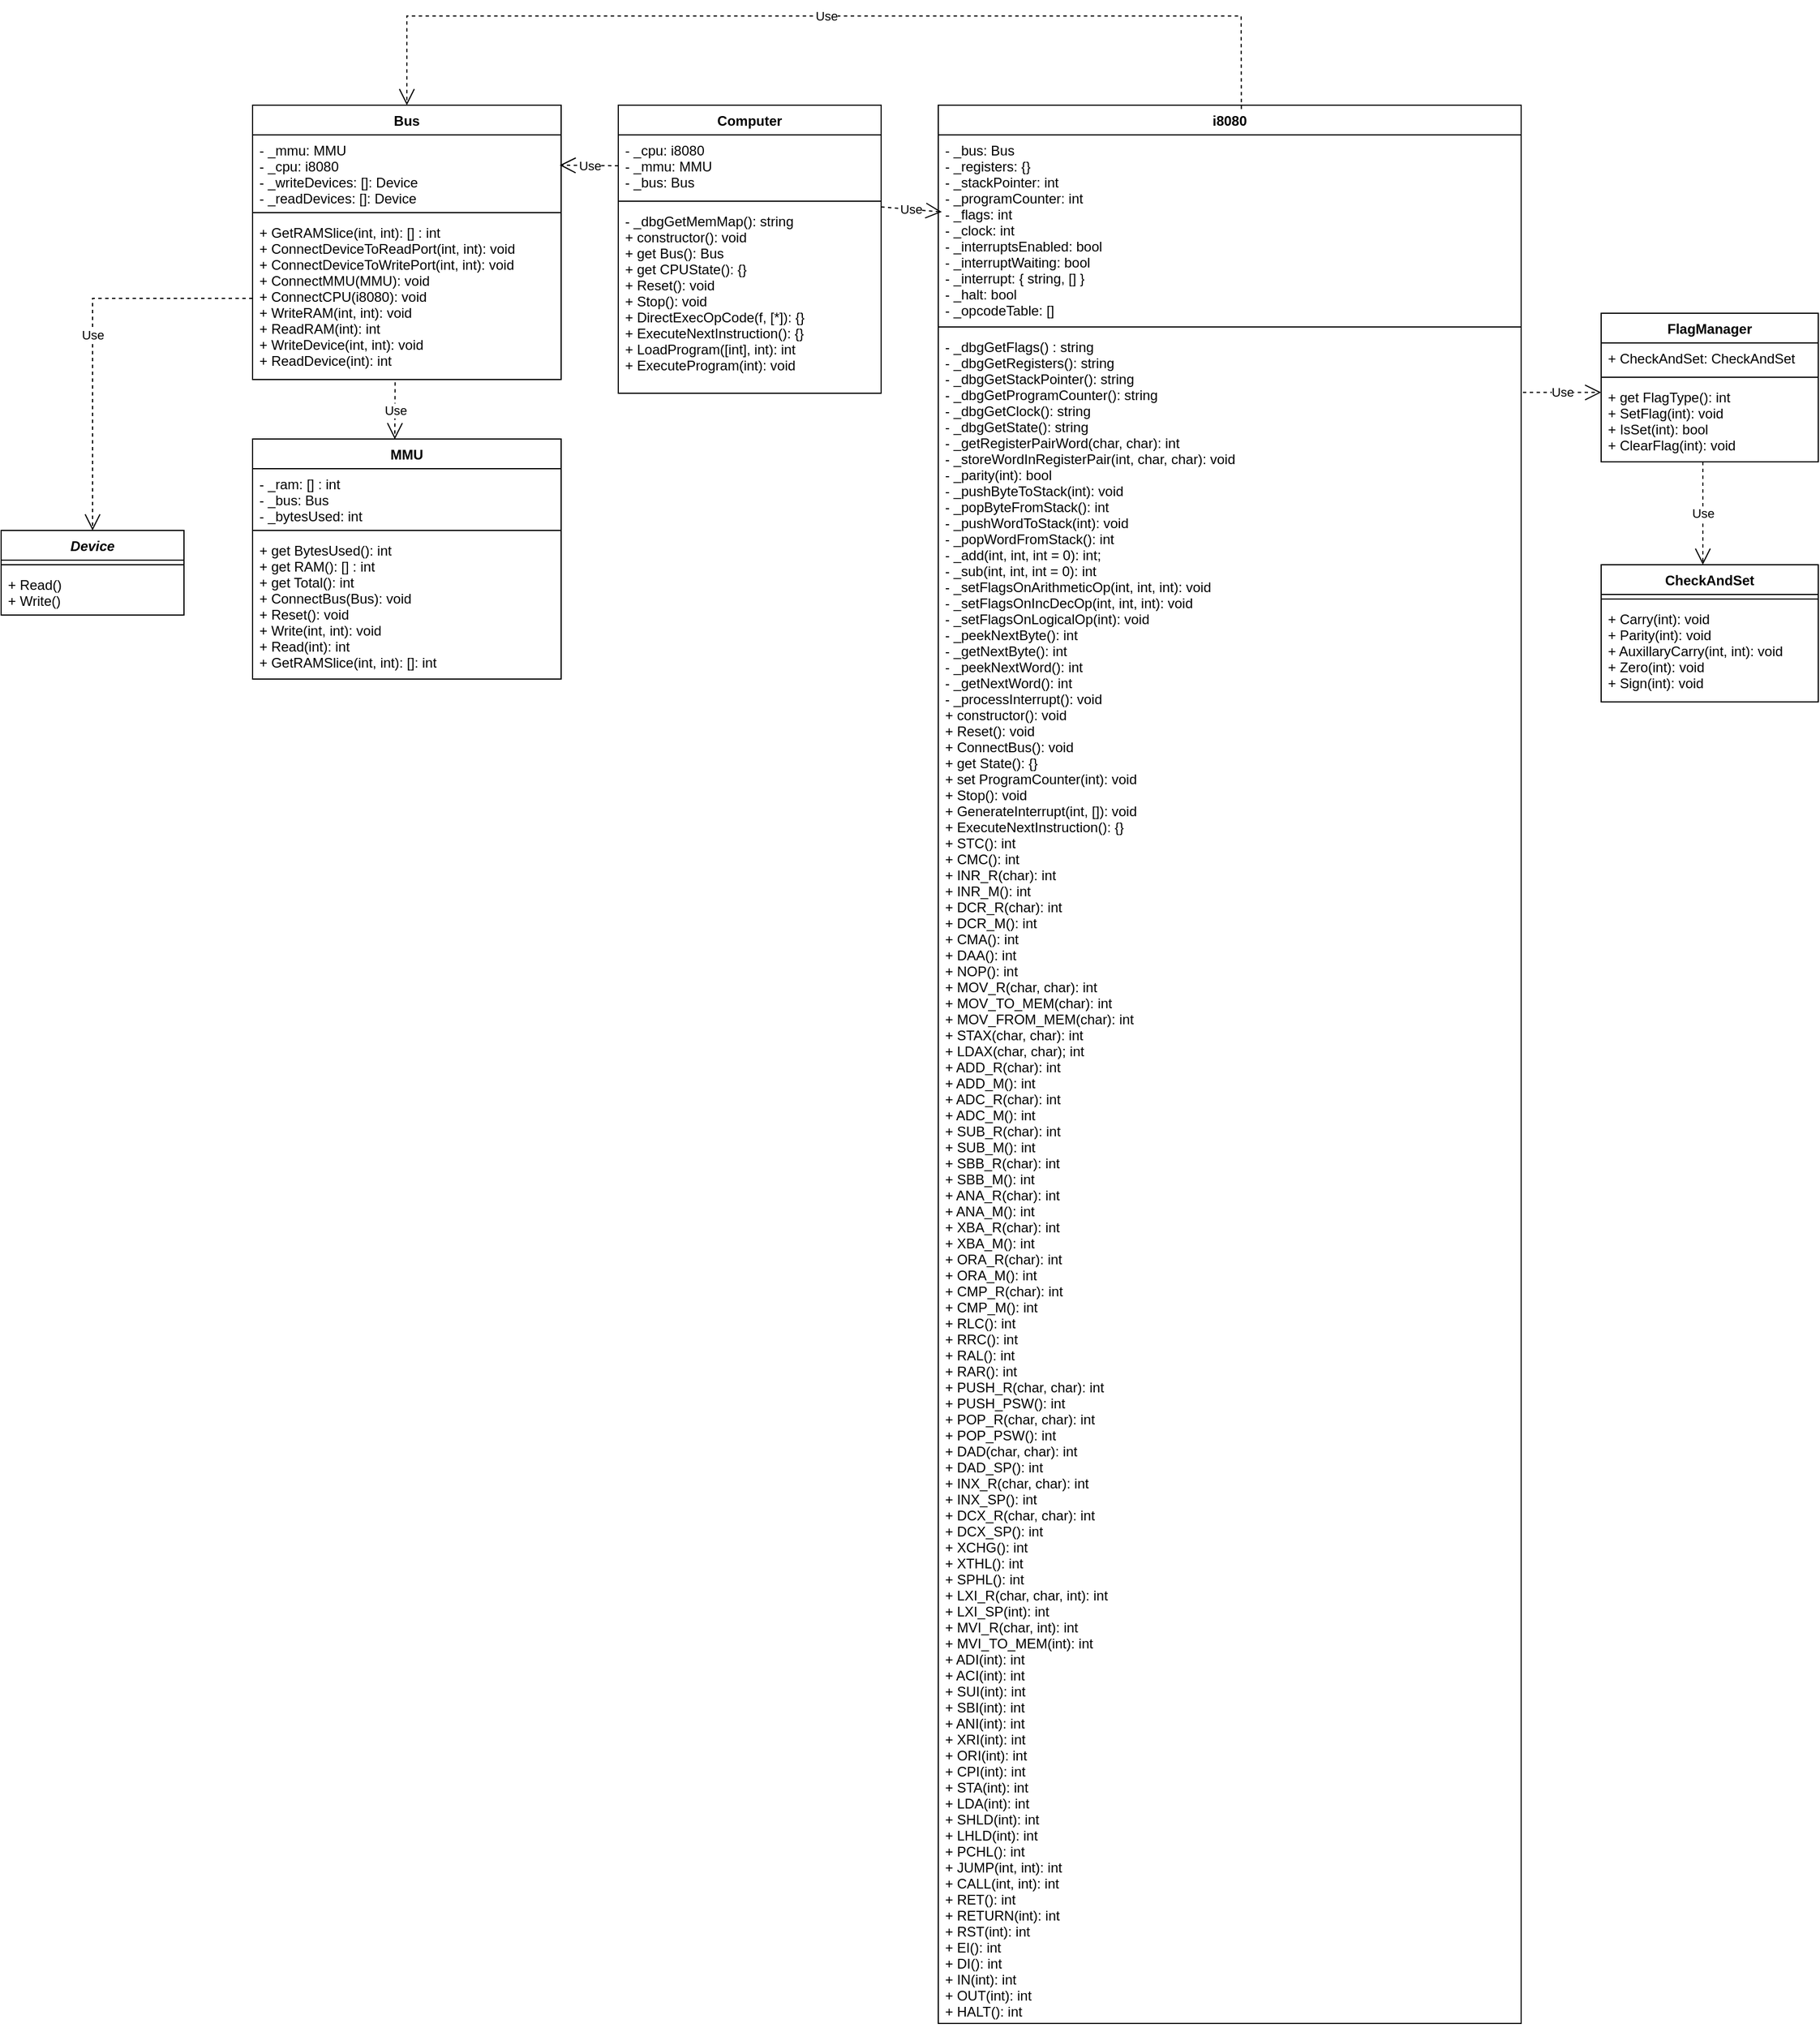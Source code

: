 <mxfile version="19.0.2" type="device"><diagram id="dswvZ1UtxOjx0oFg2ns5" name="Page-1"><mxGraphModel dx="3253" dy="1361" grid="1" gridSize="10" guides="1" tooltips="1" connect="1" arrows="1" fold="1" page="1" pageScale="1" pageWidth="827" pageHeight="1169" math="0" shadow="0"><root><mxCell id="0"/><mxCell id="1" parent="0"/><mxCell id="cg4AusJMjYLe9rkiE9vo-33" style="edgeStyle=orthogonalEdgeStyle;rounded=0;orthogonalLoop=1;jettySize=auto;html=1;exitX=1;exitY=0.5;exitDx=0;exitDy=0;exitPerimeter=0;entryX=1;entryY=0.5;entryDx=0;entryDy=0;fontSize=10;" parent="1" edge="1"><mxGeometry relative="1" as="geometry"><Array as="points"><mxPoint x="370" y="938"/><mxPoint x="370" y="250"/></Array><mxPoint x="180" y="250" as="targetPoint"/></mxGeometry></mxCell><mxCell id="lUlyVzBeCz4YOQqWq3K9-1" value="Computer" style="swimlane;fontStyle=1;align=center;verticalAlign=top;childLayout=stackLayout;horizontal=1;startSize=26;horizontalStack=0;resizeParent=1;resizeParentMax=0;resizeLast=0;collapsible=1;marginBottom=0;" parent="1" vertex="1"><mxGeometry x="100" y="1098" width="230" height="252" as="geometry"><mxRectangle x="340" y="1380" width="90" height="26" as="alternateBounds"/></mxGeometry></mxCell><mxCell id="lUlyVzBeCz4YOQqWq3K9-2" value="- _cpu: i8080&#10;- _mmu: MMU&#10;- _bus: Bus" style="text;strokeColor=none;fillColor=none;align=left;verticalAlign=top;spacingLeft=4;spacingRight=4;overflow=hidden;rotatable=0;points=[[0,0.5],[1,0.5]];portConstraint=eastwest;" parent="lUlyVzBeCz4YOQqWq3K9-1" vertex="1"><mxGeometry y="26" width="230" height="54" as="geometry"/></mxCell><mxCell id="lUlyVzBeCz4YOQqWq3K9-3" value="" style="line;strokeWidth=1;fillColor=none;align=left;verticalAlign=middle;spacingTop=-1;spacingLeft=3;spacingRight=3;rotatable=0;labelPosition=right;points=[];portConstraint=eastwest;" parent="lUlyVzBeCz4YOQqWq3K9-1" vertex="1"><mxGeometry y="80" width="230" height="8" as="geometry"/></mxCell><mxCell id="lUlyVzBeCz4YOQqWq3K9-4" value="- _dbgGetMemMap(): string&#10;+ constructor(): void&#10;+ get Bus(): Bus&#10;+ get CPUState(): {}&#10;+ Reset(): void&#10;+ Stop(): void&#10;+ DirectExecOpCode(f, [*]): {}&#10;+ ExecuteNextInstruction(): {}&#10;+ LoadProgram([int], int): int&#10;+ ExecuteProgram(int): void&#10;&#10;&#10;" style="text;strokeColor=none;fillColor=none;align=left;verticalAlign=top;spacingLeft=4;spacingRight=4;overflow=hidden;rotatable=0;points=[[0,0.5],[1,0.5]];portConstraint=eastwest;" parent="lUlyVzBeCz4YOQqWq3K9-1" vertex="1"><mxGeometry y="88" width="230" height="164" as="geometry"/></mxCell><mxCell id="lUlyVzBeCz4YOQqWq3K9-13" value="i8080" style="swimlane;fontStyle=1;align=center;verticalAlign=top;childLayout=stackLayout;horizontal=1;startSize=26;horizontalStack=0;resizeParent=1;resizeParentMax=0;resizeLast=0;collapsible=1;marginBottom=0;" parent="1" vertex="1"><mxGeometry x="380" y="1098" width="510" height="1678" as="geometry"/></mxCell><mxCell id="lUlyVzBeCz4YOQqWq3K9-14" value="- _bus: Bus&#10;- _registers: {}&#10;- _stackPointer: int&#10;- _programCounter: int&#10;- _flags: int&#10;- _clock: int&#10;- _interruptsEnabled: bool&#10;- _interruptWaiting: bool&#10;- _interrupt: { string, [] }&#10;- _halt: bool&#10;- _opcodeTable: []" style="text;strokeColor=none;fillColor=none;align=left;verticalAlign=top;spacingLeft=4;spacingRight=4;overflow=hidden;rotatable=0;points=[[0,0.5],[1,0.5]];portConstraint=eastwest;" parent="lUlyVzBeCz4YOQqWq3K9-13" vertex="1"><mxGeometry y="26" width="510" height="164" as="geometry"/></mxCell><mxCell id="lUlyVzBeCz4YOQqWq3K9-15" value="" style="line;strokeWidth=1;fillColor=none;align=left;verticalAlign=middle;spacingTop=-1;spacingLeft=3;spacingRight=3;rotatable=0;labelPosition=right;points=[];portConstraint=eastwest;" parent="lUlyVzBeCz4YOQqWq3K9-13" vertex="1"><mxGeometry y="190" width="510" height="8" as="geometry"/></mxCell><mxCell id="lUlyVzBeCz4YOQqWq3K9-16" value="- _dbgGetFlags() : string&#10;- _dbgGetRegisters(): string&#10;- _dbgGetStackPointer(): string&#10;- _dbgGetProgramCounter(): string&#10;- _dbgGetClock(): string&#10;- _dbgGetState(): string&#10;- _getRegisterPairWord(char, char): int&#10;- _storeWordInRegisterPair(int, char, char): void&#10;- _parity(int): bool&#10;- _pushByteToStack(int): void&#10;- _popByteFromStack(): int&#10;- _pushWordToStack(int): void&#10;- _popWordFromStack(): int&#10;- _add(int, int, int = 0): int;&#10;- _sub(int, int, int = 0): int&#10;- _setFlagsOnArithmeticOp(int, int, int): void&#10;- _setFlagsOnIncDecOp(int, int, int): void&#10;- _setFlagsOnLogicalOp(int): void&#10;- _peekNextByte(): int&#10;- _getNextByte(): int&#10;- _peekNextWord(): int&#10;- _getNextWord(): int&#10;- _processInterrupt(): void&#10;+ constructor(): void&#10;+ Reset(): void&#10;+ ConnectBus(): void&#10;+ get State(): {}&#10;+ set ProgramCounter(int): void&#10;+ Stop(): void&#10;+ GenerateInterrupt(int, []): void&#10;+ ExecuteNextInstruction(): {}&#10;+ STC(): int&#10;+ CMC(): int&#10;+ INR_R(char): int&#10;+ INR_M(): int&#10;+ DCR_R(char): int&#10;+ DCR_M(): int&#10;+ CMA(): int&#10;+ DAA(): int&#10;+ NOP(): int&#10;+ MOV_R(char, char): int&#10;+ MOV_TO_MEM(char): int&#10;+ MOV_FROM_MEM(char): int&#10;+ STAX(char, char): int&#10;+ LDAX(char, char); int&#10;+ ADD_R(char): int&#10;+ ADD_M(): int&#10;+ ADC_R(char): int&#10;+ ADC_M(): int&#10;+ SUB_R(char): int&#10;+ SUB_M(): int&#10;+ SBB_R(char): int&#10;+ SBB_M(): int&#10;+ ANA_R(char): int&#10;+ ANA_M(): int&#10;+ XBA_R(char): int&#10;+ XBA_M(): int&#10;+ ORA_R(char): int&#10;+ ORA_M(): int&#10;+ CMP_R(char): int&#10;+ CMP_M(): int&#10;+ RLC(): int&#10;+ RRC(): int&#10;+ RAL(): int&#10;+ RAR(): int&#10;+ PUSH_R(char, char): int&#10;+ PUSH_PSW(): int&#10;+ POP_R(char, char): int&#10;+ POP_PSW(): int&#10;+ DAD(char, char): int&#10;+ DAD_SP(): int&#10;+ INX_R(char, char): int&#10;+ INX_SP(): int&#10;+ DCX_R(char, char): int&#10;+ DCX_SP(): int&#10;+ XCHG(): int&#10;+ XTHL(): int&#10;+ SPHL(): int&#10;+ LXI_R(char, char, int): int&#10;+ LXI_SP(int): int&#10;+ MVI_R(char, int): int&#10;+ MVI_TO_MEM(int): int&#10;+ ADI(int): int&#10;+ ACI(int): int&#10;+ SUI(int): int&#10;+ SBI(int): int&#10;+ ANI(int): int&#10;+ XRI(int): int&#10;+ ORI(int): int&#10;+ CPI(int): int&#10;+ STA(int): int&#10;+ LDA(int): int&#10;+ SHLD(int): int&#10;+ LHLD(int): int&#10;+ PCHL(): int&#10;+ JUMP(int, int): int&#10;+ CALL(int, int): int&#10;+ RET(): int&#10;+ RETURN(int): int&#10;+ RST(int): int&#10;+ EI(): int&#10;+ DI(): int&#10;+ IN(int): int&#10;+ OUT(int): int&#10;+ HALT(): int" style="text;strokeColor=none;fillColor=none;align=left;verticalAlign=top;spacingLeft=4;spacingRight=4;overflow=hidden;rotatable=0;points=[[0,0.5],[1,0.5]];portConstraint=eastwest;" parent="lUlyVzBeCz4YOQqWq3K9-13" vertex="1"><mxGeometry y="198" width="510" height="1480" as="geometry"/></mxCell><mxCell id="lUlyVzBeCz4YOQqWq3K9-20" value="FlagManager" style="swimlane;fontStyle=1;align=center;verticalAlign=top;childLayout=stackLayout;horizontal=1;startSize=26;horizontalStack=0;resizeParent=1;resizeParentMax=0;resizeLast=0;collapsible=1;marginBottom=0;" parent="1" vertex="1"><mxGeometry x="960" y="1280" width="190" height="130" as="geometry"/></mxCell><mxCell id="lUlyVzBeCz4YOQqWq3K9-21" value="+ CheckAndSet: CheckAndSet" style="text;strokeColor=none;fillColor=none;align=left;verticalAlign=top;spacingLeft=4;spacingRight=4;overflow=hidden;rotatable=0;points=[[0,0.5],[1,0.5]];portConstraint=eastwest;" parent="lUlyVzBeCz4YOQqWq3K9-20" vertex="1"><mxGeometry y="26" width="190" height="26" as="geometry"/></mxCell><mxCell id="lUlyVzBeCz4YOQqWq3K9-22" value="" style="line;strokeWidth=1;fillColor=none;align=left;verticalAlign=middle;spacingTop=-1;spacingLeft=3;spacingRight=3;rotatable=0;labelPosition=right;points=[];portConstraint=eastwest;" parent="lUlyVzBeCz4YOQqWq3K9-20" vertex="1"><mxGeometry y="52" width="190" height="8" as="geometry"/></mxCell><mxCell id="lUlyVzBeCz4YOQqWq3K9-23" value="+ get FlagType(): int&#10;+ SetFlag(int): void&#10;+ IsSet(int): bool&#10;+ ClearFlag(int): void&#10;" style="text;strokeColor=none;fillColor=none;align=left;verticalAlign=top;spacingLeft=4;spacingRight=4;overflow=hidden;rotatable=0;points=[[0,0.5],[1,0.5]];portConstraint=eastwest;" parent="lUlyVzBeCz4YOQqWq3K9-20" vertex="1"><mxGeometry y="60" width="190" height="70" as="geometry"/></mxCell><mxCell id="lUlyVzBeCz4YOQqWq3K9-24" value="CheckAndSet" style="swimlane;fontStyle=1;align=center;verticalAlign=top;childLayout=stackLayout;horizontal=1;startSize=26;horizontalStack=0;resizeParent=1;resizeParentMax=0;resizeLast=0;collapsible=1;marginBottom=0;" parent="1" vertex="1"><mxGeometry x="960" y="1500" width="190" height="120" as="geometry"/></mxCell><mxCell id="lUlyVzBeCz4YOQqWq3K9-26" value="" style="line;strokeWidth=1;fillColor=none;align=left;verticalAlign=middle;spacingTop=-1;spacingLeft=3;spacingRight=3;rotatable=0;labelPosition=right;points=[];portConstraint=eastwest;" parent="lUlyVzBeCz4YOQqWq3K9-24" vertex="1"><mxGeometry y="26" width="190" height="8" as="geometry"/></mxCell><mxCell id="lUlyVzBeCz4YOQqWq3K9-27" value="+ Carry(int): void&#10;+ Parity(int): void&#10;+ AuxillaryCarry(int, int): void&#10;+ Zero(int): void&#10;+ Sign(int): void" style="text;strokeColor=none;fillColor=none;align=left;verticalAlign=top;spacingLeft=4;spacingRight=4;overflow=hidden;rotatable=0;points=[[0,0.5],[1,0.5]];portConstraint=eastwest;" parent="lUlyVzBeCz4YOQqWq3K9-24" vertex="1"><mxGeometry y="34" width="190" height="86" as="geometry"/></mxCell><mxCell id="lUlyVzBeCz4YOQqWq3K9-28" value="MMU" style="swimlane;fontStyle=1;align=center;verticalAlign=top;childLayout=stackLayout;horizontal=1;startSize=26;horizontalStack=0;resizeParent=1;resizeParentMax=0;resizeLast=0;collapsible=1;marginBottom=0;" parent="1" vertex="1"><mxGeometry x="-220" y="1390" width="270" height="210" as="geometry"/></mxCell><mxCell id="lUlyVzBeCz4YOQqWq3K9-29" value="- _ram: [] : int&#10;- _bus: Bus&#10;- _bytesUsed: int" style="text;strokeColor=none;fillColor=none;align=left;verticalAlign=top;spacingLeft=4;spacingRight=4;overflow=hidden;rotatable=0;points=[[0,0.5],[1,0.5]];portConstraint=eastwest;" parent="lUlyVzBeCz4YOQqWq3K9-28" vertex="1"><mxGeometry y="26" width="270" height="50" as="geometry"/></mxCell><mxCell id="lUlyVzBeCz4YOQqWq3K9-30" value="" style="line;strokeWidth=1;fillColor=none;align=left;verticalAlign=middle;spacingTop=-1;spacingLeft=3;spacingRight=3;rotatable=0;labelPosition=right;points=[];portConstraint=eastwest;" parent="lUlyVzBeCz4YOQqWq3K9-28" vertex="1"><mxGeometry y="76" width="270" height="8" as="geometry"/></mxCell><mxCell id="lUlyVzBeCz4YOQqWq3K9-31" value="+ get BytesUsed(): int&#10;+ get RAM(): [] : int&#10;+ get Total(): int&#10;+ ConnectBus(Bus): void&#10;+ Reset(): void&#10;+ Write(int, int): void&#10;+ Read(int): int&#10;+ GetRAMSlice(int, int): []: int" style="text;strokeColor=none;fillColor=none;align=left;verticalAlign=top;spacingLeft=4;spacingRight=4;overflow=hidden;rotatable=0;points=[[0,0.5],[1,0.5]];portConstraint=eastwest;" parent="lUlyVzBeCz4YOQqWq3K9-28" vertex="1"><mxGeometry y="84" width="270" height="126" as="geometry"/></mxCell><mxCell id="lUlyVzBeCz4YOQqWq3K9-32" value="Bus" style="swimlane;fontStyle=1;align=center;verticalAlign=top;childLayout=stackLayout;horizontal=1;startSize=26;horizontalStack=0;resizeParent=1;resizeParentMax=0;resizeLast=0;collapsible=1;marginBottom=0;" parent="1" vertex="1"><mxGeometry x="-220" y="1098" width="270" height="240" as="geometry"/></mxCell><mxCell id="lUlyVzBeCz4YOQqWq3K9-33" value="- _mmu: MMU&#10;- _cpu: i8080&#10;- _writeDevices: []: Device&#10;- _readDevices: []: Device" style="text;strokeColor=none;fillColor=none;align=left;verticalAlign=top;spacingLeft=4;spacingRight=4;overflow=hidden;rotatable=0;points=[[0,0.5],[1,0.5]];portConstraint=eastwest;" parent="lUlyVzBeCz4YOQqWq3K9-32" vertex="1"><mxGeometry y="26" width="270" height="64" as="geometry"/></mxCell><mxCell id="lUlyVzBeCz4YOQqWq3K9-34" value="" style="line;strokeWidth=1;fillColor=none;align=left;verticalAlign=middle;spacingTop=-1;spacingLeft=3;spacingRight=3;rotatable=0;labelPosition=right;points=[];portConstraint=eastwest;" parent="lUlyVzBeCz4YOQqWq3K9-32" vertex="1"><mxGeometry y="90" width="270" height="8" as="geometry"/></mxCell><mxCell id="lUlyVzBeCz4YOQqWq3K9-35" value="+ GetRAMSlice(int, int): [] : int&#10;+ ConnectDeviceToReadPort(int, int): void&#10;+ ConnectDeviceToWritePort(int, int): void&#10;+ ConnectMMU(MMU): void&#10;+ ConnectCPU(i8080): void&#10;+ WriteRAM(int, int): void&#10;+ ReadRAM(int): int&#10;+ WriteDevice(int, int): void&#10;+ ReadDevice(int): int" style="text;strokeColor=none;fillColor=none;align=left;verticalAlign=top;spacingLeft=4;spacingRight=4;overflow=hidden;rotatable=0;points=[[0,0.5],[1,0.5]];portConstraint=eastwest;" parent="lUlyVzBeCz4YOQqWq3K9-32" vertex="1"><mxGeometry y="98" width="270" height="142" as="geometry"/></mxCell><mxCell id="lUlyVzBeCz4YOQqWq3K9-36" value="Device" style="swimlane;fontStyle=3;align=center;verticalAlign=top;childLayout=stackLayout;horizontal=1;startSize=26;horizontalStack=0;resizeParent=1;resizeParentMax=0;resizeLast=0;collapsible=1;marginBottom=0;" parent="1" vertex="1"><mxGeometry x="-440" y="1470" width="160" height="74" as="geometry"/></mxCell><mxCell id="lUlyVzBeCz4YOQqWq3K9-38" value="" style="line;strokeWidth=1;fillColor=none;align=left;verticalAlign=middle;spacingTop=-1;spacingLeft=3;spacingRight=3;rotatable=0;labelPosition=right;points=[];portConstraint=eastwest;" parent="lUlyVzBeCz4YOQqWq3K9-36" vertex="1"><mxGeometry y="26" width="160" height="8" as="geometry"/></mxCell><mxCell id="lUlyVzBeCz4YOQqWq3K9-39" value="+ Read()&#10;+ Write()" style="text;strokeColor=none;fillColor=none;align=left;verticalAlign=top;spacingLeft=4;spacingRight=4;overflow=hidden;rotatable=0;points=[[0,0.5],[1,0.5]];portConstraint=eastwest;" parent="lUlyVzBeCz4YOQqWq3K9-36" vertex="1"><mxGeometry y="34" width="160" height="40" as="geometry"/></mxCell><mxCell id="lUlyVzBeCz4YOQqWq3K9-42" value="Use" style="endArrow=open;endSize=12;dashed=1;html=1;rounded=0;" parent="1" edge="1"><mxGeometry width="160" relative="1" as="geometry"><mxPoint x="1049" y="1410" as="sourcePoint"/><mxPoint x="1049" y="1500" as="targetPoint"/></mxGeometry></mxCell><mxCell id="lUlyVzBeCz4YOQqWq3K9-43" value="Use" style="endArrow=open;endSize=12;dashed=1;html=1;rounded=0;entryX=0.006;entryY=0.411;entryDx=0;entryDy=0;entryPerimeter=0;" parent="1" target="lUlyVzBeCz4YOQqWq3K9-14" edge="1"><mxGeometry width="160" relative="1" as="geometry"><mxPoint x="330" y="1187" as="sourcePoint"/><mxPoint x="380" y="1212" as="targetPoint"/></mxGeometry></mxCell><mxCell id="lUlyVzBeCz4YOQqWq3K9-45" value="Use" style="endArrow=open;endSize=12;dashed=1;html=1;rounded=0;exitX=0;exitY=0.5;exitDx=0;exitDy=0;entryX=0.995;entryY=0.414;entryDx=0;entryDy=0;entryPerimeter=0;" parent="1" source="lUlyVzBeCz4YOQqWq3K9-2" target="lUlyVzBeCz4YOQqWq3K9-33" edge="1"><mxGeometry width="160" relative="1" as="geometry"><mxPoint x="270" y="1290" as="sourcePoint"/><mxPoint x="-40" y="1150" as="targetPoint"/></mxGeometry></mxCell><mxCell id="lUlyVzBeCz4YOQqWq3K9-46" value="Use" style="endArrow=open;endSize=12;dashed=1;html=1;rounded=0;exitX=0.462;exitY=1.017;exitDx=0;exitDy=0;exitPerimeter=0;entryX=0.461;entryY=0.001;entryDx=0;entryDy=0;entryPerimeter=0;" parent="1" source="lUlyVzBeCz4YOQqWq3K9-35" target="lUlyVzBeCz4YOQqWq3K9-28" edge="1"><mxGeometry width="160" relative="1" as="geometry"><mxPoint x="100" y="1424" as="sourcePoint"/><mxPoint x="260" y="1424" as="targetPoint"/></mxGeometry></mxCell><mxCell id="lUlyVzBeCz4YOQqWq3K9-49" value="Use" style="endArrow=open;endSize=12;dashed=1;html=1;rounded=0;entryX=0.5;entryY=0;entryDx=0;entryDy=0;exitX=0.52;exitY=0.002;exitDx=0;exitDy=0;exitPerimeter=0;" parent="1" source="lUlyVzBeCz4YOQqWq3K9-13" target="lUlyVzBeCz4YOQqWq3K9-32" edge="1"><mxGeometry width="160" relative="1" as="geometry"><mxPoint x="174" y="630" as="sourcePoint"/><mxPoint x="334" y="630" as="targetPoint"/><Array as="points"><mxPoint x="645" y="1020"/><mxPoint x="370" y="1020"/><mxPoint x="-85" y="1020"/></Array></mxGeometry></mxCell><mxCell id="lUlyVzBeCz4YOQqWq3K9-78" value="Use" style="endArrow=open;endSize=12;dashed=1;html=1;rounded=0;exitX=0;exitY=0.5;exitDx=0;exitDy=0;entryX=0.5;entryY=0;entryDx=0;entryDy=0;" parent="1" source="lUlyVzBeCz4YOQqWq3K9-35" target="lUlyVzBeCz4YOQqWq3K9-36" edge="1"><mxGeometry width="160" relative="1" as="geometry"><mxPoint x="-80" y="1330" as="sourcePoint"/><mxPoint x="80" y="1330" as="targetPoint"/><Array as="points"><mxPoint x="-360" y="1267"/></Array></mxGeometry></mxCell><mxCell id="u9tKqGKjxiZivDmDHroo-1" value="Use" style="endArrow=open;endSize=12;dashed=1;html=1;rounded=0;exitX=1.003;exitY=0.036;exitDx=0;exitDy=0;exitPerimeter=0;entryX=0;entryY=0.133;entryDx=0;entryDy=0;entryPerimeter=0;" edge="1" parent="1" source="lUlyVzBeCz4YOQqWq3K9-16" target="lUlyVzBeCz4YOQqWq3K9-23"><mxGeometry width="160" relative="1" as="geometry"><mxPoint x="1260" y="1480" as="sourcePoint"/><mxPoint x="1420" y="1480" as="targetPoint"/></mxGeometry></mxCell></root></mxGraphModel></diagram></mxfile>